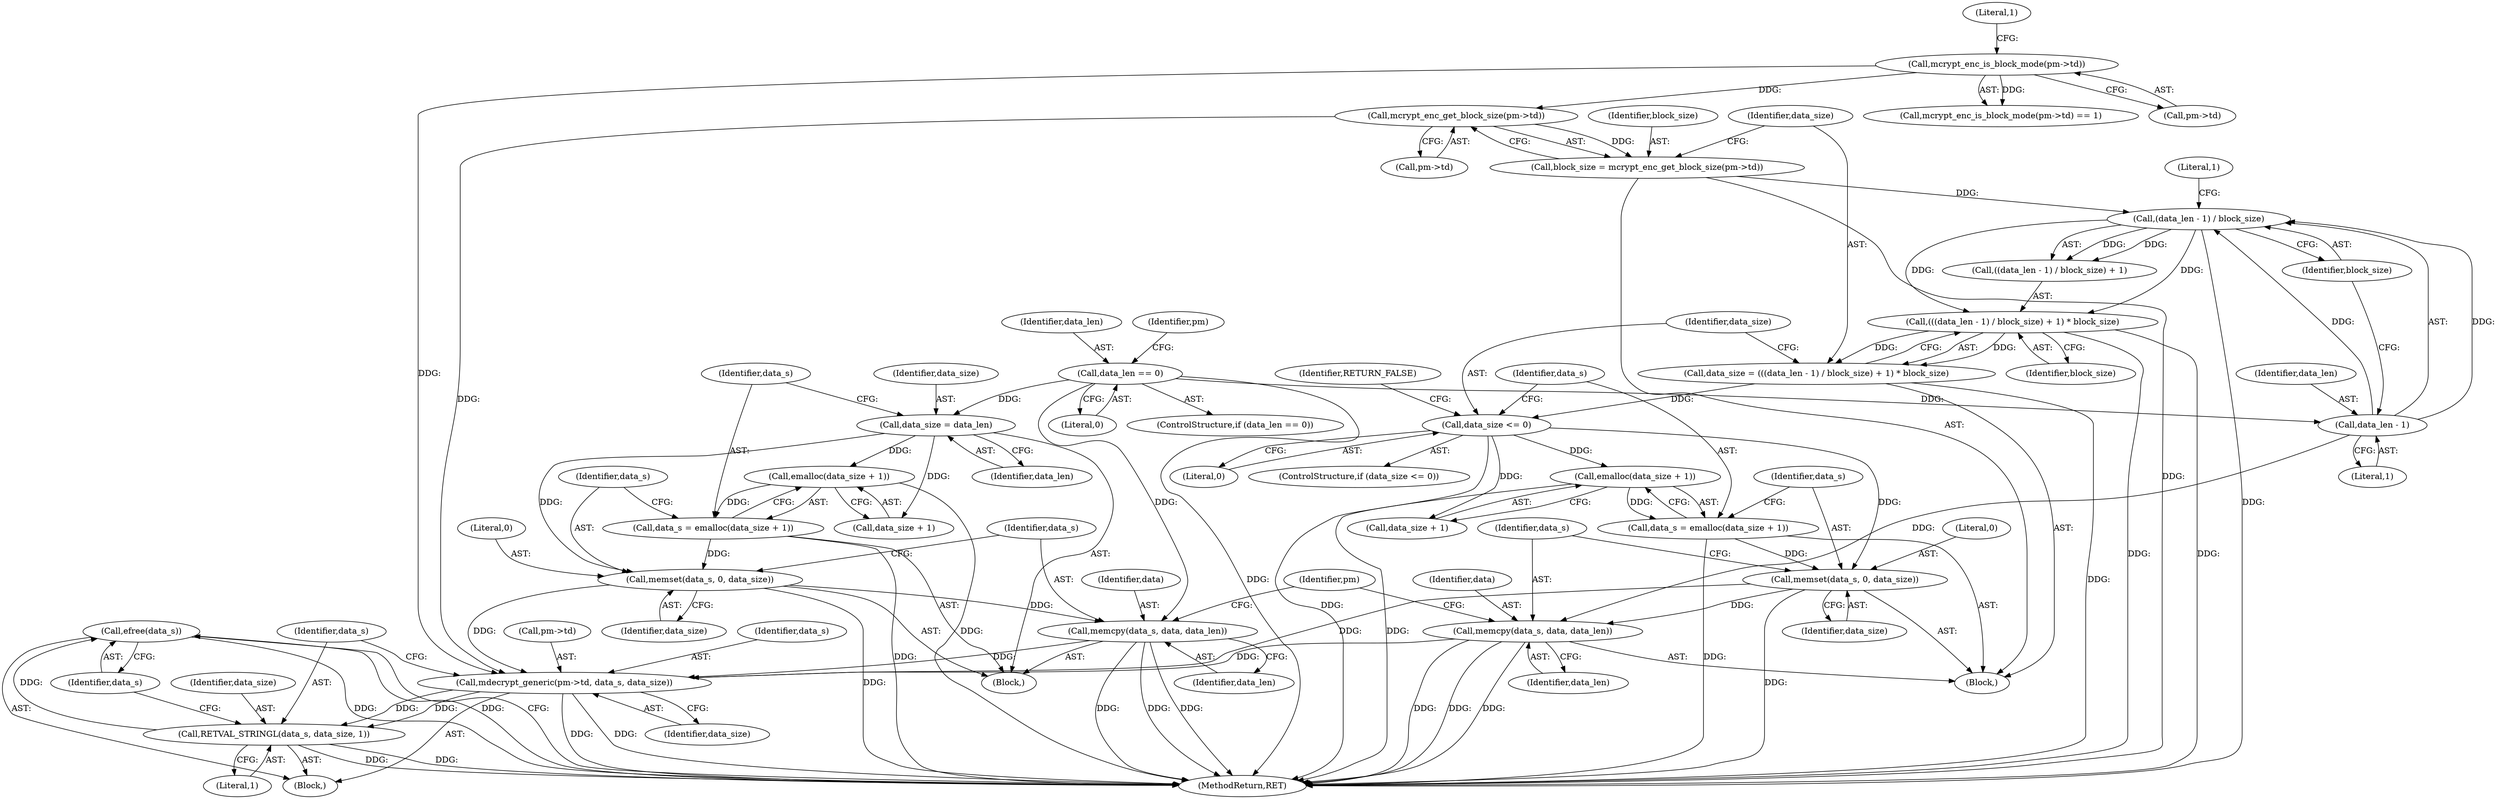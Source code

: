 digraph "0_php-src_6c5211a0cef0cc2854eaa387e0eb036e012904d0?w=1_2@API" {
"1000194" [label="(Call,efree(data_s))"];
"1000190" [label="(Call,RETVAL_STRINGL(data_s, data_size, 1))"];
"1000184" [label="(Call,mdecrypt_generic(pm->td, data_s, data_size))"];
"1000122" [label="(Call,mcrypt_enc_is_block_mode(pm->td))"];
"1000130" [label="(Call,mcrypt_enc_get_block_size(pm->td))"];
"1000180" [label="(Call,memcpy(data_s, data, data_len))"];
"1000176" [label="(Call,memset(data_s, 0, data_size))"];
"1000170" [label="(Call,data_s = emalloc(data_size + 1))"];
"1000172" [label="(Call,emalloc(data_size + 1))"];
"1000167" [label="(Call,data_size = data_len)"];
"1000116" [label="(Call,data_len == 0)"];
"1000161" [label="(Call,memcpy(data_s, data, data_len))"];
"1000157" [label="(Call,memset(data_s, 0, data_size))"];
"1000151" [label="(Call,data_s = emalloc(data_size + 1))"];
"1000153" [label="(Call,emalloc(data_size + 1))"];
"1000146" [label="(Call,data_size <= 0)"];
"1000134" [label="(Call,data_size = (((data_len - 1) / block_size) + 1) * block_size)"];
"1000136" [label="(Call,(((data_len - 1) / block_size) + 1) * block_size)"];
"1000138" [label="(Call,(data_len - 1) / block_size)"];
"1000139" [label="(Call,data_len - 1)"];
"1000128" [label="(Call,block_size = mcrypt_enc_get_block_size(pm->td))"];
"1000168" [label="(Identifier,data_size)"];
"1000128" [label="(Call,block_size = mcrypt_enc_get_block_size(pm->td))"];
"1000154" [label="(Call,data_size + 1)"];
"1000135" [label="(Identifier,data_size)"];
"1000142" [label="(Identifier,block_size)"];
"1000189" [label="(Identifier,data_size)"];
"1000148" [label="(Literal,0)"];
"1000195" [label="(Identifier,data_s)"];
"1000138" [label="(Call,(data_len - 1) / block_size)"];
"1000190" [label="(Call,RETVAL_STRINGL(data_s, data_size, 1))"];
"1000185" [label="(Call,pm->td)"];
"1000193" [label="(Literal,1)"];
"1000176" [label="(Call,memset(data_s, 0, data_size))"];
"1000182" [label="(Identifier,data)"];
"1000117" [label="(Identifier,data_len)"];
"1000163" [label="(Identifier,data)"];
"1000196" [label="(MethodReturn,RET)"];
"1000122" [label="(Call,mcrypt_enc_is_block_mode(pm->td))"];
"1000169" [label="(Identifier,data_len)"];
"1000179" [label="(Identifier,data_size)"];
"1000139" [label="(Call,data_len - 1)"];
"1000170" [label="(Call,data_s = emalloc(data_size + 1))"];
"1000166" [label="(Block,)"];
"1000171" [label="(Identifier,data_s)"];
"1000152" [label="(Identifier,data_s)"];
"1000159" [label="(Literal,0)"];
"1000192" [label="(Identifier,data_size)"];
"1000140" [label="(Identifier,data_len)"];
"1000162" [label="(Identifier,data_s)"];
"1000145" [label="(ControlStructure,if (data_size <= 0))"];
"1000178" [label="(Literal,0)"];
"1000180" [label="(Call,memcpy(data_s, data, data_len))"];
"1000181" [label="(Identifier,data_s)"];
"1000161" [label="(Call,memcpy(data_s, data, data_len))"];
"1000151" [label="(Call,data_s = emalloc(data_size + 1))"];
"1000186" [label="(Identifier,pm)"];
"1000177" [label="(Identifier,data_s)"];
"1000131" [label="(Call,pm->td)"];
"1000153" [label="(Call,emalloc(data_size + 1))"];
"1000144" [label="(Identifier,block_size)"];
"1000143" [label="(Literal,1)"];
"1000150" [label="(Identifier,RETURN_FALSE)"];
"1000116" [label="(Call,data_len == 0)"];
"1000160" [label="(Identifier,data_size)"];
"1000164" [label="(Identifier,data_len)"];
"1000173" [label="(Call,data_size + 1)"];
"1000137" [label="(Call,((data_len - 1) / block_size) + 1)"];
"1000127" [label="(Block,)"];
"1000118" [label="(Literal,0)"];
"1000115" [label="(ControlStructure,if (data_len == 0))"];
"1000146" [label="(Call,data_size <= 0)"];
"1000141" [label="(Literal,1)"];
"1000121" [label="(Call,mcrypt_enc_is_block_mode(pm->td) == 1)"];
"1000105" [label="(Block,)"];
"1000194" [label="(Call,efree(data_s))"];
"1000123" [label="(Call,pm->td)"];
"1000184" [label="(Call,mdecrypt_generic(pm->td, data_s, data_size))"];
"1000191" [label="(Identifier,data_s)"];
"1000158" [label="(Identifier,data_s)"];
"1000130" [label="(Call,mcrypt_enc_get_block_size(pm->td))"];
"1000124" [label="(Identifier,pm)"];
"1000126" [label="(Literal,1)"];
"1000183" [label="(Identifier,data_len)"];
"1000157" [label="(Call,memset(data_s, 0, data_size))"];
"1000167" [label="(Call,data_size = data_len)"];
"1000147" [label="(Identifier,data_size)"];
"1000134" [label="(Call,data_size = (((data_len - 1) / block_size) + 1) * block_size)"];
"1000136" [label="(Call,(((data_len - 1) / block_size) + 1) * block_size)"];
"1000129" [label="(Identifier,block_size)"];
"1000188" [label="(Identifier,data_s)"];
"1000172" [label="(Call,emalloc(data_size + 1))"];
"1000194" -> "1000105"  [label="AST: "];
"1000194" -> "1000195"  [label="CFG: "];
"1000195" -> "1000194"  [label="AST: "];
"1000196" -> "1000194"  [label="CFG: "];
"1000194" -> "1000196"  [label="DDG: "];
"1000194" -> "1000196"  [label="DDG: "];
"1000190" -> "1000194"  [label="DDG: "];
"1000190" -> "1000105"  [label="AST: "];
"1000190" -> "1000193"  [label="CFG: "];
"1000191" -> "1000190"  [label="AST: "];
"1000192" -> "1000190"  [label="AST: "];
"1000193" -> "1000190"  [label="AST: "];
"1000195" -> "1000190"  [label="CFG: "];
"1000190" -> "1000196"  [label="DDG: "];
"1000190" -> "1000196"  [label="DDG: "];
"1000184" -> "1000190"  [label="DDG: "];
"1000184" -> "1000190"  [label="DDG: "];
"1000184" -> "1000105"  [label="AST: "];
"1000184" -> "1000189"  [label="CFG: "];
"1000185" -> "1000184"  [label="AST: "];
"1000188" -> "1000184"  [label="AST: "];
"1000189" -> "1000184"  [label="AST: "];
"1000191" -> "1000184"  [label="CFG: "];
"1000184" -> "1000196"  [label="DDG: "];
"1000184" -> "1000196"  [label="DDG: "];
"1000122" -> "1000184"  [label="DDG: "];
"1000130" -> "1000184"  [label="DDG: "];
"1000180" -> "1000184"  [label="DDG: "];
"1000161" -> "1000184"  [label="DDG: "];
"1000176" -> "1000184"  [label="DDG: "];
"1000157" -> "1000184"  [label="DDG: "];
"1000122" -> "1000121"  [label="AST: "];
"1000122" -> "1000123"  [label="CFG: "];
"1000123" -> "1000122"  [label="AST: "];
"1000126" -> "1000122"  [label="CFG: "];
"1000122" -> "1000121"  [label="DDG: "];
"1000122" -> "1000130"  [label="DDG: "];
"1000130" -> "1000128"  [label="AST: "];
"1000130" -> "1000131"  [label="CFG: "];
"1000131" -> "1000130"  [label="AST: "];
"1000128" -> "1000130"  [label="CFG: "];
"1000130" -> "1000128"  [label="DDG: "];
"1000180" -> "1000166"  [label="AST: "];
"1000180" -> "1000183"  [label="CFG: "];
"1000181" -> "1000180"  [label="AST: "];
"1000182" -> "1000180"  [label="AST: "];
"1000183" -> "1000180"  [label="AST: "];
"1000186" -> "1000180"  [label="CFG: "];
"1000180" -> "1000196"  [label="DDG: "];
"1000180" -> "1000196"  [label="DDG: "];
"1000180" -> "1000196"  [label="DDG: "];
"1000176" -> "1000180"  [label="DDG: "];
"1000116" -> "1000180"  [label="DDG: "];
"1000176" -> "1000166"  [label="AST: "];
"1000176" -> "1000179"  [label="CFG: "];
"1000177" -> "1000176"  [label="AST: "];
"1000178" -> "1000176"  [label="AST: "];
"1000179" -> "1000176"  [label="AST: "];
"1000181" -> "1000176"  [label="CFG: "];
"1000176" -> "1000196"  [label="DDG: "];
"1000170" -> "1000176"  [label="DDG: "];
"1000167" -> "1000176"  [label="DDG: "];
"1000170" -> "1000166"  [label="AST: "];
"1000170" -> "1000172"  [label="CFG: "];
"1000171" -> "1000170"  [label="AST: "];
"1000172" -> "1000170"  [label="AST: "];
"1000177" -> "1000170"  [label="CFG: "];
"1000170" -> "1000196"  [label="DDG: "];
"1000172" -> "1000170"  [label="DDG: "];
"1000172" -> "1000173"  [label="CFG: "];
"1000173" -> "1000172"  [label="AST: "];
"1000172" -> "1000196"  [label="DDG: "];
"1000167" -> "1000172"  [label="DDG: "];
"1000167" -> "1000166"  [label="AST: "];
"1000167" -> "1000169"  [label="CFG: "];
"1000168" -> "1000167"  [label="AST: "];
"1000169" -> "1000167"  [label="AST: "];
"1000171" -> "1000167"  [label="CFG: "];
"1000116" -> "1000167"  [label="DDG: "];
"1000167" -> "1000173"  [label="DDG: "];
"1000116" -> "1000115"  [label="AST: "];
"1000116" -> "1000118"  [label="CFG: "];
"1000117" -> "1000116"  [label="AST: "];
"1000118" -> "1000116"  [label="AST: "];
"1000124" -> "1000116"  [label="CFG: "];
"1000116" -> "1000196"  [label="DDG: "];
"1000116" -> "1000139"  [label="DDG: "];
"1000161" -> "1000127"  [label="AST: "];
"1000161" -> "1000164"  [label="CFG: "];
"1000162" -> "1000161"  [label="AST: "];
"1000163" -> "1000161"  [label="AST: "];
"1000164" -> "1000161"  [label="AST: "];
"1000186" -> "1000161"  [label="CFG: "];
"1000161" -> "1000196"  [label="DDG: "];
"1000161" -> "1000196"  [label="DDG: "];
"1000161" -> "1000196"  [label="DDG: "];
"1000157" -> "1000161"  [label="DDG: "];
"1000139" -> "1000161"  [label="DDG: "];
"1000157" -> "1000127"  [label="AST: "];
"1000157" -> "1000160"  [label="CFG: "];
"1000158" -> "1000157"  [label="AST: "];
"1000159" -> "1000157"  [label="AST: "];
"1000160" -> "1000157"  [label="AST: "];
"1000162" -> "1000157"  [label="CFG: "];
"1000157" -> "1000196"  [label="DDG: "];
"1000151" -> "1000157"  [label="DDG: "];
"1000146" -> "1000157"  [label="DDG: "];
"1000151" -> "1000127"  [label="AST: "];
"1000151" -> "1000153"  [label="CFG: "];
"1000152" -> "1000151"  [label="AST: "];
"1000153" -> "1000151"  [label="AST: "];
"1000158" -> "1000151"  [label="CFG: "];
"1000151" -> "1000196"  [label="DDG: "];
"1000153" -> "1000151"  [label="DDG: "];
"1000153" -> "1000154"  [label="CFG: "];
"1000154" -> "1000153"  [label="AST: "];
"1000153" -> "1000196"  [label="DDG: "];
"1000146" -> "1000153"  [label="DDG: "];
"1000146" -> "1000145"  [label="AST: "];
"1000146" -> "1000148"  [label="CFG: "];
"1000147" -> "1000146"  [label="AST: "];
"1000148" -> "1000146"  [label="AST: "];
"1000150" -> "1000146"  [label="CFG: "];
"1000152" -> "1000146"  [label="CFG: "];
"1000146" -> "1000196"  [label="DDG: "];
"1000134" -> "1000146"  [label="DDG: "];
"1000146" -> "1000154"  [label="DDG: "];
"1000134" -> "1000127"  [label="AST: "];
"1000134" -> "1000136"  [label="CFG: "];
"1000135" -> "1000134"  [label="AST: "];
"1000136" -> "1000134"  [label="AST: "];
"1000147" -> "1000134"  [label="CFG: "];
"1000134" -> "1000196"  [label="DDG: "];
"1000136" -> "1000134"  [label="DDG: "];
"1000136" -> "1000134"  [label="DDG: "];
"1000136" -> "1000144"  [label="CFG: "];
"1000137" -> "1000136"  [label="AST: "];
"1000144" -> "1000136"  [label="AST: "];
"1000136" -> "1000196"  [label="DDG: "];
"1000136" -> "1000196"  [label="DDG: "];
"1000138" -> "1000136"  [label="DDG: "];
"1000138" -> "1000136"  [label="DDG: "];
"1000138" -> "1000137"  [label="AST: "];
"1000138" -> "1000142"  [label="CFG: "];
"1000139" -> "1000138"  [label="AST: "];
"1000142" -> "1000138"  [label="AST: "];
"1000143" -> "1000138"  [label="CFG: "];
"1000138" -> "1000196"  [label="DDG: "];
"1000138" -> "1000137"  [label="DDG: "];
"1000138" -> "1000137"  [label="DDG: "];
"1000139" -> "1000138"  [label="DDG: "];
"1000139" -> "1000138"  [label="DDG: "];
"1000128" -> "1000138"  [label="DDG: "];
"1000139" -> "1000141"  [label="CFG: "];
"1000140" -> "1000139"  [label="AST: "];
"1000141" -> "1000139"  [label="AST: "];
"1000142" -> "1000139"  [label="CFG: "];
"1000128" -> "1000127"  [label="AST: "];
"1000129" -> "1000128"  [label="AST: "];
"1000135" -> "1000128"  [label="CFG: "];
"1000128" -> "1000196"  [label="DDG: "];
}
